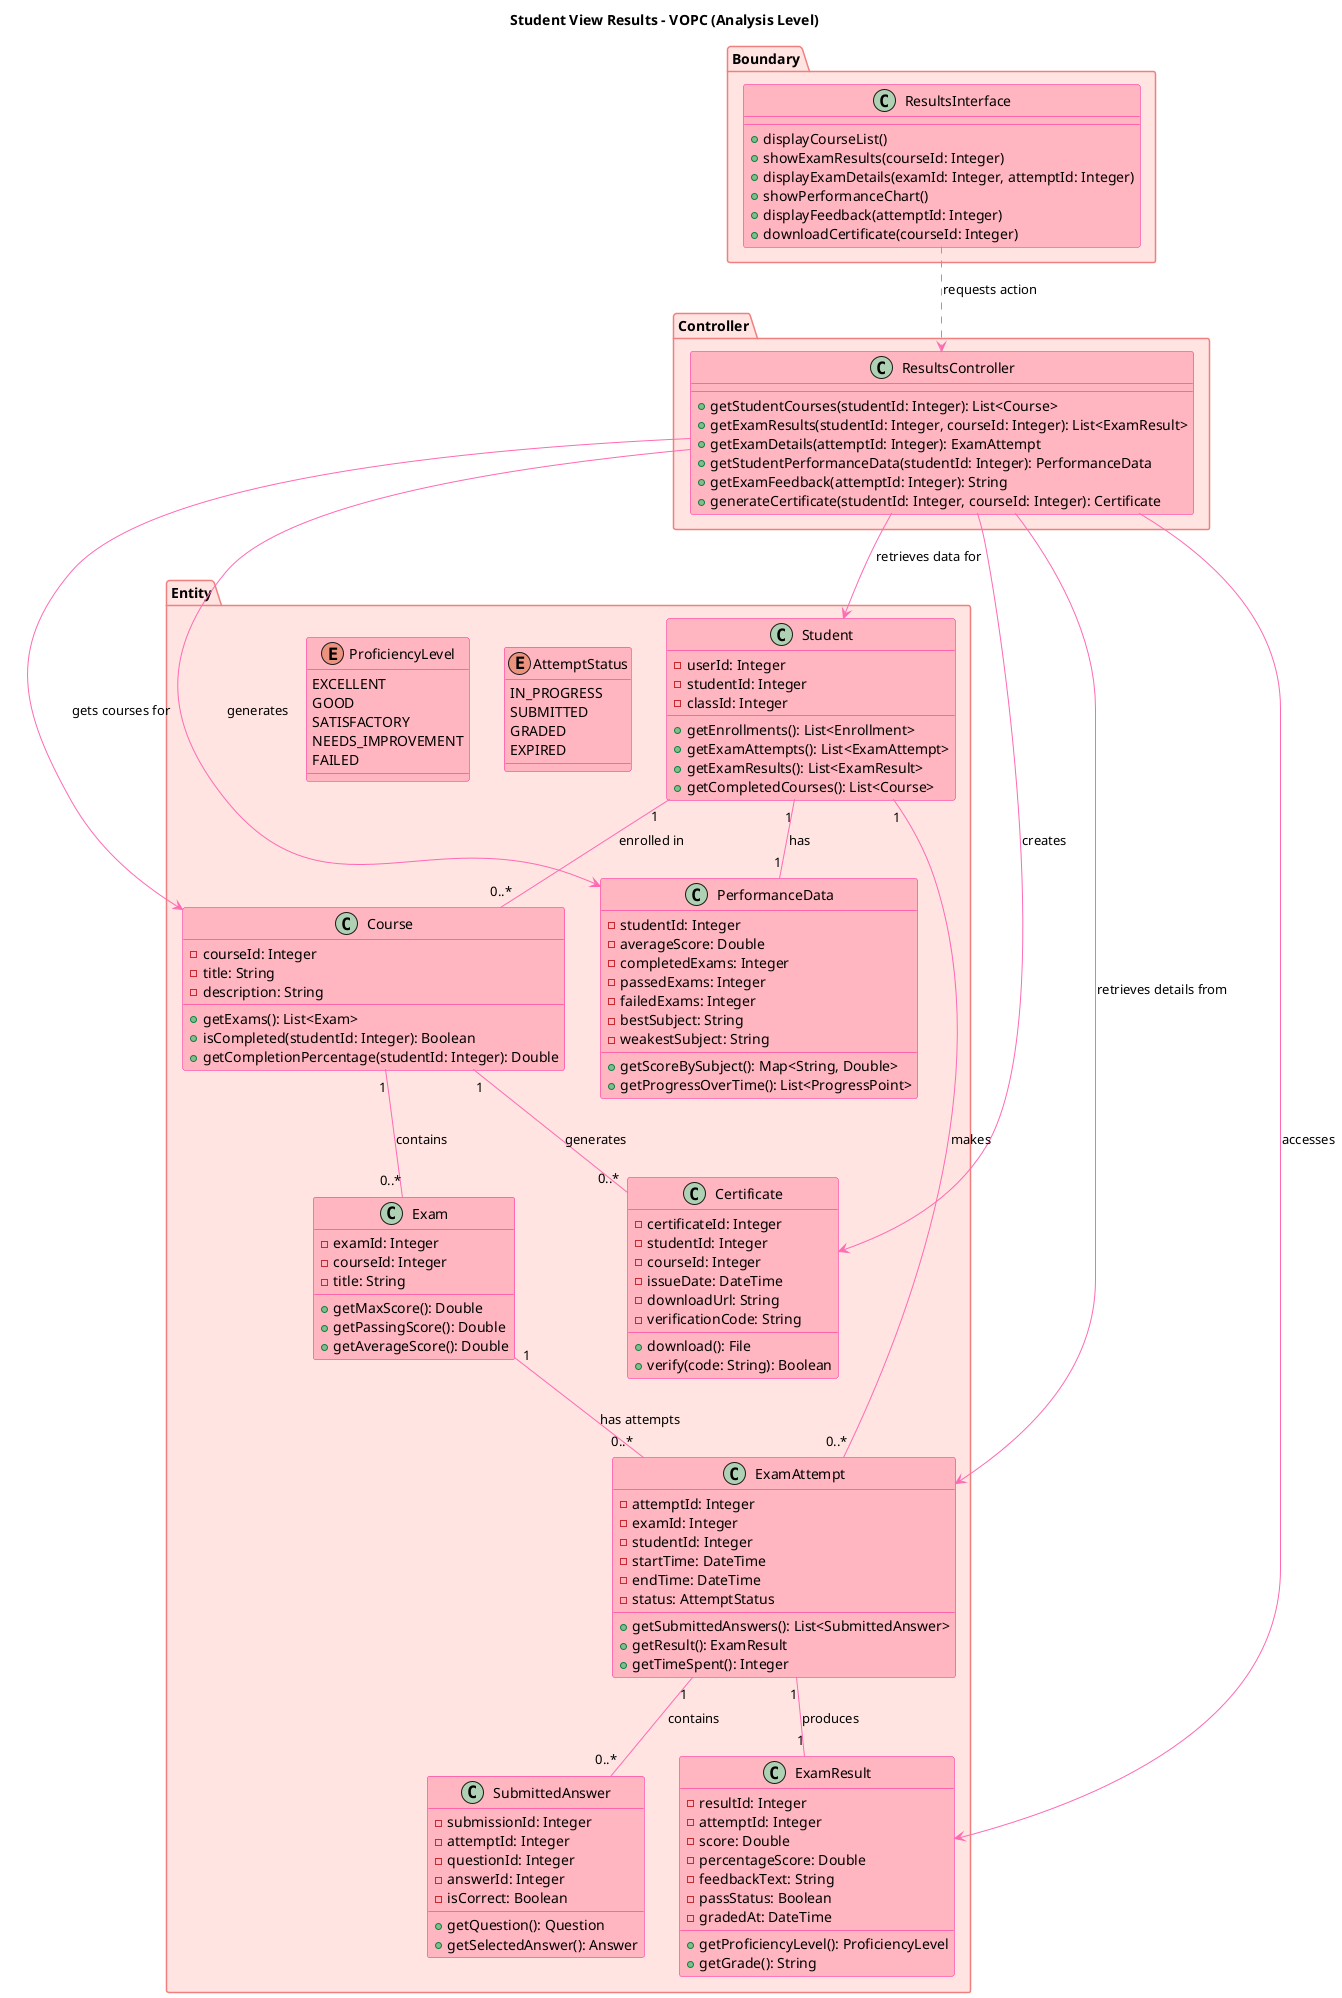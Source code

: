 @startuml
title Student View Results - VOPC (Analysis Level)

skinparam class {
  BackgroundColor LightPink
  ArrowColor HotPink
  BorderColor DeepPink
}

skinparam package {
  BackgroundColor MistyRose
  BorderColor LightCoral
}

package "Boundary" {
  class "ResultsInterface" as RI {
    + displayCourseList()
    + showExamResults(courseId: Integer)
    + displayExamDetails(examId: Integer, attemptId: Integer)
    + showPerformanceChart()
    + displayFeedback(attemptId: Integer)
    + downloadCertificate(courseId: Integer)
  }
}

package "Controller" {
  class "ResultsController" as RC {
    + getStudentCourses(studentId: Integer): List<Course>
    + getExamResults(studentId: Integer, courseId: Integer): List<ExamResult>
    + getExamDetails(attemptId: Integer): ExamAttempt
    + getStudentPerformanceData(studentId: Integer): PerformanceData
    + getExamFeedback(attemptId: Integer): String
    + generateCertificate(studentId: Integer, courseId: Integer): Certificate
  }
}

package "Entity" {
  class "Student" as S {
    - userId: Integer
    - studentId: Integer
    - classId: Integer
    + getEnrollments(): List<Enrollment>
    + getExamAttempts(): List<ExamAttempt>
    + getExamResults(): List<ExamResult>
    + getCompletedCourses(): List<Course>
  }
  
  class "Course" as C {
    - courseId: Integer
    - title: String
    - description: String
    + getExams(): List<Exam>
    + isCompleted(studentId: Integer): Boolean
    + getCompletionPercentage(studentId: Integer): Double
  }
  
  class "Exam" as E {
    - examId: Integer
    - courseId: Integer
    - title: String
    + getMaxScore(): Double
    + getPassingScore(): Double
    + getAverageScore(): Double
  }
  
  class "ExamAttempt" as EA {
    - attemptId: Integer
    - examId: Integer
    - studentId: Integer
    - startTime: DateTime
    - endTime: DateTime
    - status: AttemptStatus
    + getSubmittedAnswers(): List<SubmittedAnswer>
    + getResult(): ExamResult
    + getTimeSpent(): Integer
  }
  
  class "ExamResult" as ER {
    - resultId: Integer
    - attemptId: Integer
    - score: Double
    - percentageScore: Double
    - feedbackText: String
    - passStatus: Boolean
    - gradedAt: DateTime
    + getProficiencyLevel(): ProficiencyLevel
    + getGrade(): String
  }
  
  class "SubmittedAnswer" as SA {
    - submissionId: Integer
    - attemptId: Integer
    - questionId: Integer
    - answerId: Integer
    - isCorrect: Boolean
    + getQuestion(): Question
    + getSelectedAnswer(): Answer
  }
  
  class "PerformanceData" as PD {
    - studentId: Integer
    - averageScore: Double
    - completedExams: Integer
    - passedExams: Integer
    - failedExams: Integer
    - bestSubject: String
    - weakestSubject: String
    + getScoreBySubject(): Map<String, Double>
    + getProgressOverTime(): List<ProgressPoint>
  }
  
  class "Certificate" as CE {
    - certificateId: Integer
    - studentId: Integer
    - courseId: Integer
    - issueDate: DateTime
    - downloadUrl: String
    - verificationCode: String
    + download(): File
    + verify(code: String): Boolean
  }
  
  enum "AttemptStatus" as AS {
    IN_PROGRESS
    SUBMITTED
    GRADED
    EXPIRED
  }
  
  enum "ProficiencyLevel" as PL {
    EXCELLENT
    GOOD
    SATISFACTORY
    NEEDS_IMPROVEMENT
    FAILED
  }
}

' Relationships
RI ..> RC : requests action
RC --> S : retrieves data for
RC --> C : gets courses for
RC --> ER : accesses
RC --> EA : retrieves details from
RC --> PD : generates
RC --> CE : creates
S "1" -- "0..*" EA : makes
S "1" -- "0..*" C : enrolled in
C "1" -- "0..*" E : contains
E "1" -- "0..*" EA : has attempts
EA "1" -- "1" ER : produces
EA "1" -- "0..*" SA : contains
C "1" -- "0..*" CE : generates
S "1" -- "1" PD : has

@enduml 